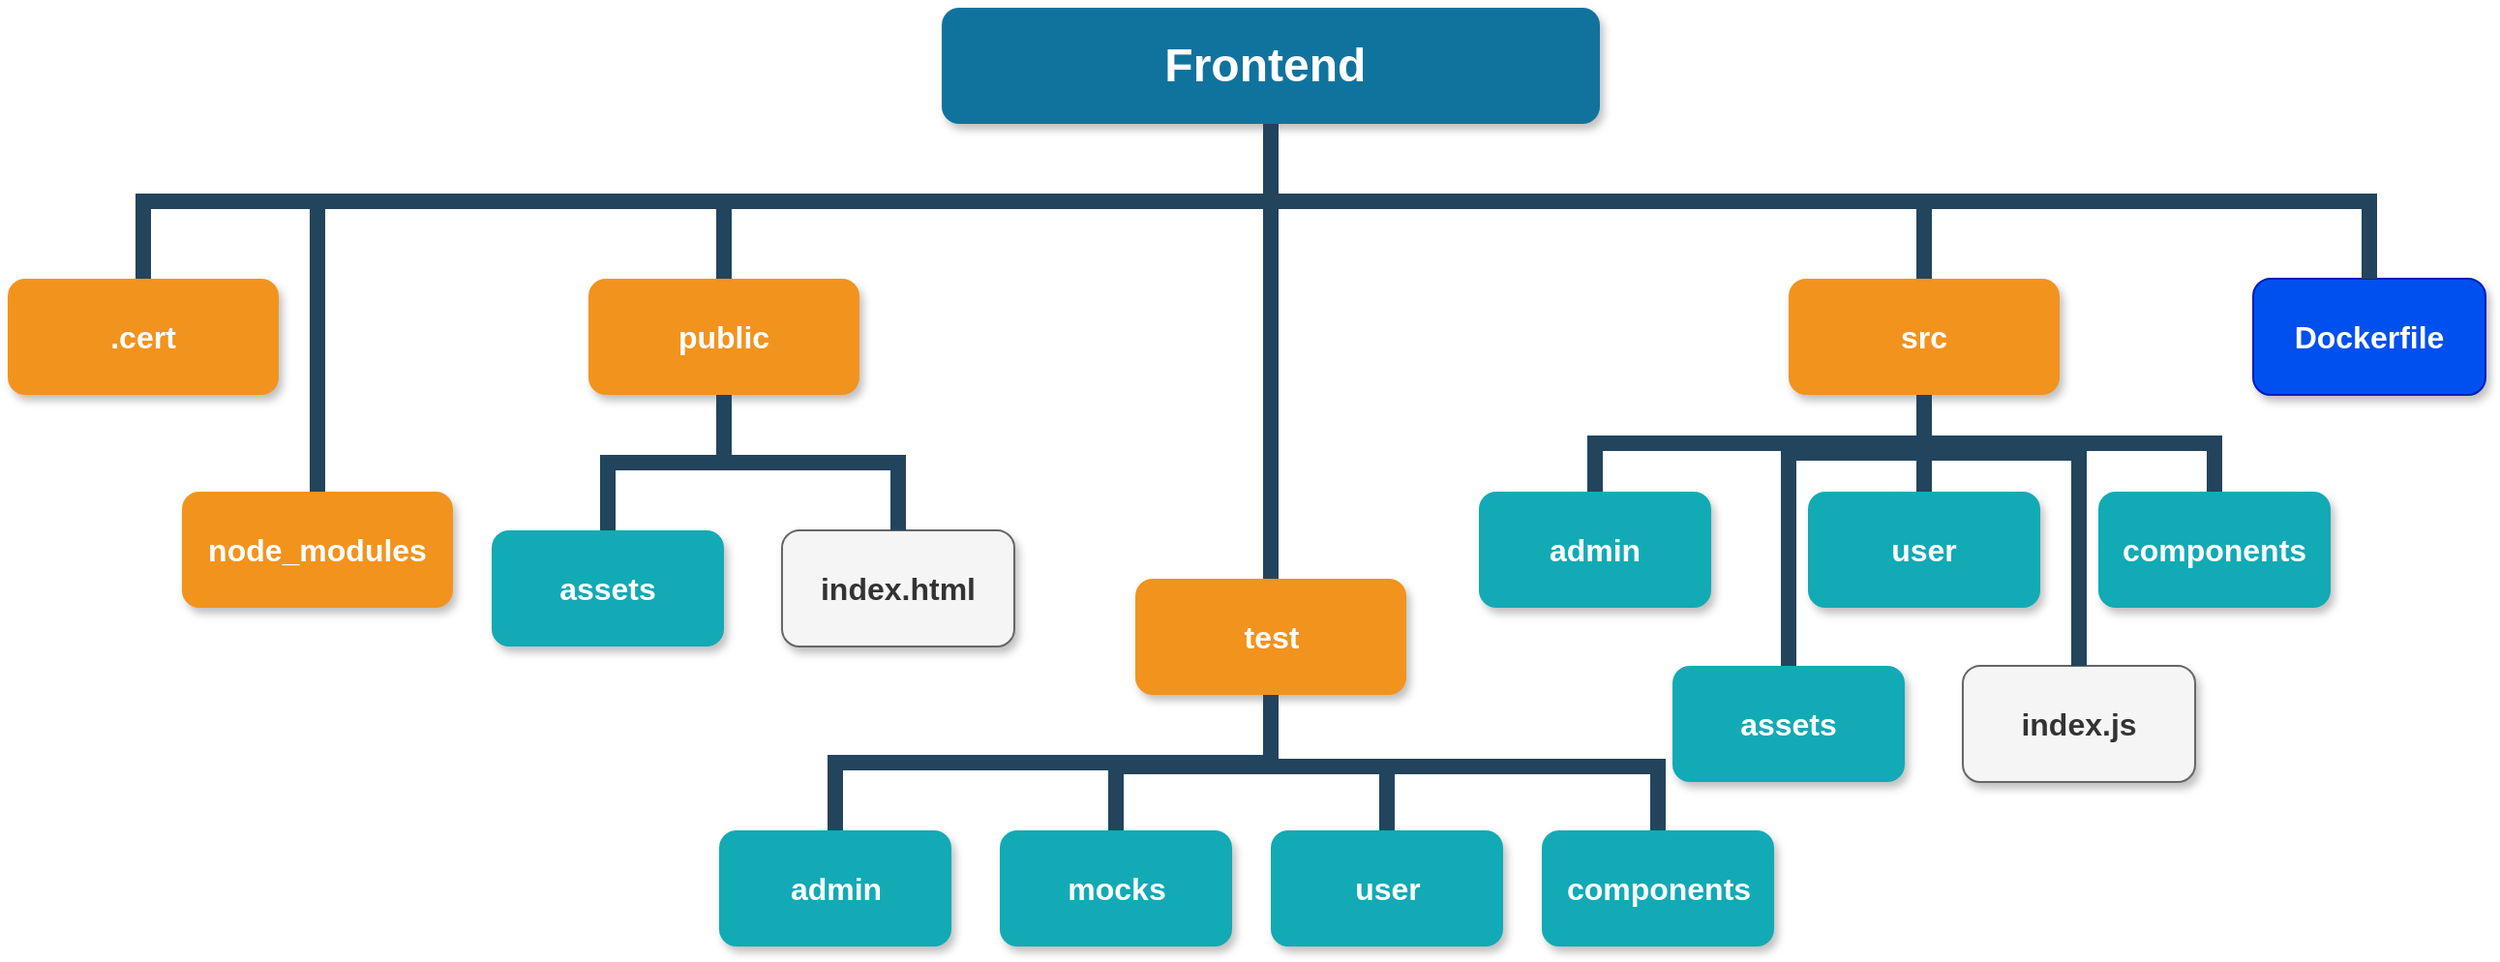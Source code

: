 <mxfile version="14.8.3" type="device"><diagram name="Page-1" id="64c3da0e-402f-94eb-ee01-a36477274f13"><mxGraphModel dx="2031" dy="1053" grid="1" gridSize="10" guides="1" tooltips="1" connect="1" arrows="1" fold="1" page="1" pageScale="1" pageWidth="1169" pageHeight="826" background="none" math="0" shadow="0"><root><mxCell id="0"/><mxCell id="1" parent="0"/><mxCell id="2" value="Frontend " style="whiteSpace=wrap;rounded=1;shadow=1;fillColor=#10739E;strokeColor=none;fontColor=#FFFFFF;fontStyle=1;fontSize=24" parent="1" vertex="1"><mxGeometry x="642.5" y="30" width="340" height="60" as="geometry"/></mxCell><mxCell id="3" value=".cert" style="whiteSpace=wrap;rounded=1;fillColor=#F2931E;strokeColor=none;shadow=1;fontColor=#FFFFFF;fontStyle=1;fontSize=16;" parent="1" vertex="1"><mxGeometry x="160" y="170.0" width="140" height="60" as="geometry"/></mxCell><mxCell id="5" value="src" style="whiteSpace=wrap;rounded=1;fillColor=#F2931E;strokeColor=none;shadow=1;fontColor=#FFFFFF;fontStyle=1;fontSize=16;" parent="1" vertex="1"><mxGeometry x="1080" y="170.0" width="140" height="60" as="geometry"/></mxCell><mxCell id="7" value="node_modules" style="whiteSpace=wrap;rounded=1;fillColor=#F2931E;strokeColor=none;shadow=1;fontColor=#FFFFFF;fontStyle=1;fontSize=16;" parent="1" vertex="1"><mxGeometry x="250" y="280.0" width="140" height="60" as="geometry"/></mxCell><mxCell id="8" value="public" style="whiteSpace=wrap;rounded=1;fillColor=#F2931E;strokeColor=none;shadow=1;fontColor=#FFFFFF;fontStyle=1;fontSize=16;" parent="1" vertex="1"><mxGeometry x="460" y="170.0" width="140" height="60" as="geometry"/></mxCell><mxCell id="177" value="assets" style="whiteSpace=wrap;rounded=1;fillColor=#12AAB5;strokeColor=none;shadow=1;fontColor=#FFFFFF;fontSize=16;fontStyle=1" parent="1" vertex="1"><mxGeometry x="410.0" y="300.0" width="120" height="60" as="geometry"/></mxCell><mxCell id="178" value="index.html" style="whiteSpace=wrap;rounded=1;fillColor=#f5f5f5;strokeColor=#666666;shadow=1;fontColor=#333333;fontSize=16;fontStyle=1" parent="1" vertex="1"><mxGeometry x="560.0" y="300.0" width="120" height="60" as="geometry"/></mxCell><mxCell id="199" value="admin" style="whiteSpace=wrap;rounded=1;fillColor=#12AAB5;strokeColor=none;shadow=1;fontColor=#FFFFFF;fontSize=16;fontStyle=1" parent="1" vertex="1"><mxGeometry x="920.0" y="280.0" width="120" height="60" as="geometry"/></mxCell><mxCell id="200" value="user" style="whiteSpace=wrap;rounded=1;fillColor=#12AAB5;strokeColor=none;shadow=1;fontColor=#FFFFFF;fontSize=16;fontStyle=1" parent="1" vertex="1"><mxGeometry x="1090" y="280.0" width="120" height="60" as="geometry"/></mxCell><mxCell id="225" value="" style="edgeStyle=elbowEdgeStyle;elbow=vertical;rounded=0;fontColor=#000000;endArrow=none;endFill=0;strokeWidth=8;strokeColor=#23445D;" parent="1" source="8" target="177" edge="1"><mxGeometry width="100" height="100" relative="1" as="geometry"><mxPoint x="1450" y="290" as="sourcePoint"/><mxPoint x="1550" y="190" as="targetPoint"/></mxGeometry></mxCell><mxCell id="226" value="" style="edgeStyle=elbowEdgeStyle;elbow=vertical;rounded=0;fontColor=#000000;endArrow=none;endFill=0;strokeWidth=8;strokeColor=#23445D;entryX=0.5;entryY=0;entryDx=0;entryDy=0;" parent="1" source="8" target="178" edge="1"><mxGeometry width="100" height="100" relative="1" as="geometry"><mxPoint x="1680" y="290" as="sourcePoint"/><mxPoint x="730" y="300" as="targetPoint"/></mxGeometry></mxCell><mxCell id="227" value="" style="edgeStyle=elbowEdgeStyle;elbow=vertical;rounded=0;fontColor=#000000;endArrow=none;endFill=0;strokeWidth=8;strokeColor=#23445D;" parent="1" source="5" target="199" edge="1"><mxGeometry width="100" height="100" relative="1" as="geometry"><mxPoint x="1300" y="290" as="sourcePoint"/><mxPoint x="1400" y="190" as="targetPoint"/></mxGeometry></mxCell><mxCell id="228" value="" style="edgeStyle=elbowEdgeStyle;elbow=vertical;rounded=0;fontColor=#000000;endArrow=none;endFill=0;strokeWidth=8;strokeColor=#23445D;" parent="1" source="5" target="200" edge="1"><mxGeometry width="100" height="100" relative="1" as="geometry"><mxPoint x="1560" y="290" as="sourcePoint"/><mxPoint x="1660" y="190" as="targetPoint"/></mxGeometry></mxCell><mxCell id="229" value="" style="edgeStyle=elbowEdgeStyle;elbow=vertical;rounded=0;fontColor=#000000;endArrow=none;endFill=0;strokeWidth=8;strokeColor=#23445D;" parent="1" source="2" target="3" edge="1"><mxGeometry width="100" height="100" relative="1" as="geometry"><mxPoint x="540" y="140" as="sourcePoint"/><mxPoint x="640" y="40" as="targetPoint"/></mxGeometry></mxCell><mxCell id="232" value="" style="edgeStyle=elbowEdgeStyle;elbow=vertical;rounded=0;fontColor=#000000;endArrow=none;endFill=0;strokeWidth=8;strokeColor=#23445D;exitX=0.5;exitY=1;exitDx=0;exitDy=0;" parent="1" source="2" target="7" edge="1"><mxGeometry width="100" height="100" relative="1" as="geometry"><mxPoint x="570" y="170" as="sourcePoint"/><mxPoint x="670" y="70" as="targetPoint"/><Array as="points"><mxPoint x="740" y="130"/><mxPoint x="590" y="130"/><mxPoint x="580" y="136"/></Array></mxGeometry></mxCell><mxCell id="233" value="" style="edgeStyle=elbowEdgeStyle;elbow=vertical;rounded=0;fontColor=#000000;endArrow=none;endFill=0;strokeWidth=8;strokeColor=#23445D;exitX=0.5;exitY=1;exitDx=0;exitDy=0;" parent="1" source="2" target="8" edge="1"><mxGeometry width="100" height="100" relative="1" as="geometry"><mxPoint x="580" y="180" as="sourcePoint"/><mxPoint x="680" y="80" as="targetPoint"/><Array as="points"><mxPoint x="860" y="130"/></Array></mxGeometry></mxCell><mxCell id="234" value="" style="edgeStyle=elbowEdgeStyle;elbow=vertical;rounded=0;fontColor=#000000;endArrow=none;endFill=0;strokeWidth=8;strokeColor=#23445D;exitX=0.5;exitY=1;exitDx=0;exitDy=0;" parent="1" source="2" target="5" edge="1"><mxGeometry width="100" height="100" relative="1" as="geometry"><mxPoint x="740" y="90" as="sourcePoint"/><mxPoint x="690" y="90" as="targetPoint"/><Array as="points"><mxPoint x="700" y="130"/><mxPoint x="740" y="130"/><mxPoint x="820" y="130"/><mxPoint x="1010" y="130"/></Array></mxGeometry></mxCell><mxCell id="0wPRJdv1pESjKcs9qXZW-234" value="components" style="whiteSpace=wrap;rounded=1;fillColor=#12AAB5;strokeColor=none;shadow=1;fontColor=#FFFFFF;fontStyle=1;fontSize=16;" parent="1" vertex="1"><mxGeometry x="1240" y="280.0" width="120" height="60" as="geometry"/></mxCell><mxCell id="0wPRJdv1pESjKcs9qXZW-236" value="" style="edgeStyle=elbowEdgeStyle;elbow=vertical;rounded=0;fontColor=#000000;endArrow=none;endFill=0;strokeWidth=8;strokeColor=#23445D;exitX=0.5;exitY=1;exitDx=0;exitDy=0;" parent="1" source="5" target="0wPRJdv1pESjKcs9qXZW-234" edge="1"><mxGeometry width="100" height="100" relative="1" as="geometry"><mxPoint x="1650" y="210.0" as="sourcePoint"/><mxPoint x="1590" y="310.0" as="targetPoint"/></mxGeometry></mxCell><mxCell id="0wPRJdv1pESjKcs9qXZW-237" value="Dockerfile" style="whiteSpace=wrap;rounded=1;fillColor=#0050ef;shadow=1;strokeColor=#001DBC;fontColor=#ffffff;fontSize=16;fontStyle=1" parent="1" vertex="1"><mxGeometry x="1320" y="170.0" width="120" height="60" as="geometry"/></mxCell><mxCell id="0wPRJdv1pESjKcs9qXZW-238" value="" style="edgeStyle=elbowEdgeStyle;elbow=vertical;rounded=0;fontColor=#000000;endArrow=none;endFill=0;strokeWidth=8;strokeColor=#23445D;entryX=0.5;entryY=0;entryDx=0;entryDy=0;exitX=0.5;exitY=1;exitDx=0;exitDy=0;" parent="1" source="2" target="0wPRJdv1pESjKcs9qXZW-237" edge="1"><mxGeometry width="100" height="100" relative="1" as="geometry"><mxPoint x="810" y="100" as="sourcePoint"/><mxPoint x="1160" y="180.0" as="targetPoint"/><Array as="points"><mxPoint x="1110" y="130"/><mxPoint x="750" y="140"/><mxPoint x="830" y="140"/><mxPoint x="1020" y="140"/></Array></mxGeometry></mxCell><mxCell id="50ucvppfdN1lv8uYgJIi-234" value="assets" style="whiteSpace=wrap;rounded=1;fillColor=#12AAB5;strokeColor=none;shadow=1;fontColor=#FFFFFF;fontSize=16;fontStyle=1" parent="1" vertex="1"><mxGeometry x="1020" y="370.0" width="120" height="60" as="geometry"/></mxCell><mxCell id="50ucvppfdN1lv8uYgJIi-235" value="" style="edgeStyle=elbowEdgeStyle;elbow=vertical;rounded=0;fontColor=#000000;endArrow=none;endFill=0;strokeWidth=8;strokeColor=#23445D;entryX=0.5;entryY=0;entryDx=0;entryDy=0;exitX=0.5;exitY=1;exitDx=0;exitDy=0;" parent="1" source="5" target="50ucvppfdN1lv8uYgJIi-234" edge="1"><mxGeometry width="100" height="100" relative="1" as="geometry"><mxPoint x="1160" y="240.0" as="sourcePoint"/><mxPoint x="1000" y="310.0" as="targetPoint"/><Array as="points"><mxPoint x="1080" y="260"/><mxPoint x="1080" y="260"/><mxPoint x="1090" y="280"/><mxPoint x="1090" y="260"/><mxPoint x="1090" y="260"/><mxPoint x="1090" y="260"/><mxPoint x="1090" y="270"/><mxPoint x="1110" y="270"/></Array></mxGeometry></mxCell><mxCell id="50ucvppfdN1lv8uYgJIi-236" value="index.js" style="whiteSpace=wrap;rounded=1;fillColor=#f5f5f5;strokeColor=#666666;shadow=1;fontColor=#333333;fontSize=16;fontStyle=1" parent="1" vertex="1"><mxGeometry x="1170.0" y="370.0" width="120" height="60" as="geometry"/></mxCell><mxCell id="50ucvppfdN1lv8uYgJIi-237" value="" style="edgeStyle=elbowEdgeStyle;elbow=vertical;rounded=0;fontColor=#000000;endArrow=none;endFill=0;strokeWidth=8;strokeColor=#23445D;entryX=0.5;entryY=0;entryDx=0;entryDy=0;exitX=0.5;exitY=1;exitDx=0;exitDy=0;" parent="1" source="5" target="50ucvppfdN1lv8uYgJIi-236" edge="1"><mxGeometry width="100" height="100" relative="1" as="geometry"><mxPoint x="1160" y="240.0" as="sourcePoint"/><mxPoint x="1080" y="400.0" as="targetPoint"/><Array as="points"><mxPoint x="1190" y="260"/><mxPoint x="1090" y="280"/><mxPoint x="1090" y="270"/><mxPoint x="1090" y="270"/><mxPoint x="1100" y="290"/><mxPoint x="1100" y="270"/><mxPoint x="1100" y="270"/><mxPoint x="1100" y="270"/><mxPoint x="1100" y="280"/><mxPoint x="1120" y="280"/></Array></mxGeometry></mxCell><mxCell id="GjTxt_Sm-koj3vRxdWdD-234" value="test" style="whiteSpace=wrap;rounded=1;fillColor=#F2931E;strokeColor=none;shadow=1;fontColor=#FFFFFF;fontStyle=1;fontSize=16;" vertex="1" parent="1"><mxGeometry x="742.5" y="325.0" width="140" height="60" as="geometry"/></mxCell><mxCell id="GjTxt_Sm-koj3vRxdWdD-235" value="admin" style="whiteSpace=wrap;rounded=1;fillColor=#12AAB5;strokeColor=none;shadow=1;fontColor=#FFFFFF;fontSize=16;fontStyle=1" vertex="1" parent="1"><mxGeometry x="527.5" y="455.0" width="120" height="60" as="geometry"/></mxCell><mxCell id="GjTxt_Sm-koj3vRxdWdD-236" value="user" style="whiteSpace=wrap;rounded=1;fillColor=#12AAB5;strokeColor=none;shadow=1;fontColor=#FFFFFF;fontSize=16;fontStyle=1" vertex="1" parent="1"><mxGeometry x="812.5" y="455.0" width="120" height="60" as="geometry"/></mxCell><mxCell id="GjTxt_Sm-koj3vRxdWdD-237" value="" style="edgeStyle=elbowEdgeStyle;elbow=vertical;rounded=0;fontColor=#000000;endArrow=none;endFill=0;strokeWidth=8;strokeColor=#23445D;" edge="1" parent="1" source="GjTxt_Sm-koj3vRxdWdD-234" target="GjTxt_Sm-koj3vRxdWdD-235"><mxGeometry width="100" height="100" relative="1" as="geometry"><mxPoint x="1002.5" y="445" as="sourcePoint"/><mxPoint x="1102.5" y="345" as="targetPoint"/></mxGeometry></mxCell><mxCell id="GjTxt_Sm-koj3vRxdWdD-239" value="components" style="whiteSpace=wrap;rounded=1;fillColor=#12AAB5;strokeColor=none;shadow=1;fontColor=#FFFFFF;fontStyle=1;fontSize=16;" vertex="1" parent="1"><mxGeometry x="952.5" y="455.0" width="120" height="60" as="geometry"/></mxCell><mxCell id="GjTxt_Sm-koj3vRxdWdD-240" value="" style="edgeStyle=elbowEdgeStyle;elbow=vertical;rounded=0;fontColor=#000000;endArrow=none;endFill=0;strokeWidth=8;strokeColor=#23445D;exitX=0.5;exitY=1;exitDx=0;exitDy=0;" edge="1" parent="1" source="GjTxt_Sm-koj3vRxdWdD-234" target="GjTxt_Sm-koj3vRxdWdD-239"><mxGeometry width="100" height="100" relative="1" as="geometry"><mxPoint x="1352.5" y="365.0" as="sourcePoint"/><mxPoint x="1292.5" y="465.0" as="targetPoint"/><Array as="points"><mxPoint x="872.5" y="422"/></Array></mxGeometry></mxCell><mxCell id="GjTxt_Sm-koj3vRxdWdD-241" value="mocks" style="whiteSpace=wrap;rounded=1;fillColor=#12AAB5;strokeColor=none;shadow=1;fontColor=#FFFFFF;fontSize=16;fontStyle=1" vertex="1" parent="1"><mxGeometry x="672.5" y="455.0" width="120" height="60" as="geometry"/></mxCell><mxCell id="GjTxt_Sm-koj3vRxdWdD-242" value="" style="edgeStyle=elbowEdgeStyle;elbow=vertical;rounded=0;fontColor=#000000;endArrow=none;endFill=0;strokeWidth=8;strokeColor=#23445D;entryX=0.5;entryY=0;entryDx=0;entryDy=0;exitX=0.5;exitY=1;exitDx=0;exitDy=0;" edge="1" parent="1" source="GjTxt_Sm-koj3vRxdWdD-234" target="GjTxt_Sm-koj3vRxdWdD-241"><mxGeometry width="100" height="100" relative="1" as="geometry"><mxPoint x="862.5" y="395.0" as="sourcePoint"/><mxPoint x="702.5" y="465.0" as="targetPoint"/><Array as="points"><mxPoint x="772.5" y="422"/><mxPoint x="782.5" y="415"/><mxPoint x="782.5" y="415"/><mxPoint x="792.5" y="435"/><mxPoint x="792.5" y="415"/><mxPoint x="792.5" y="415"/><mxPoint x="792.5" y="415"/><mxPoint x="792.5" y="425"/><mxPoint x="812.5" y="425"/></Array></mxGeometry></mxCell><mxCell id="GjTxt_Sm-koj3vRxdWdD-245" value="" style="edgeStyle=elbowEdgeStyle;elbow=vertical;rounded=0;fontColor=#000000;endArrow=none;endFill=0;strokeWidth=8;strokeColor=#23445D;exitX=0.5;exitY=1;exitDx=0;exitDy=0;entryX=0.5;entryY=0;entryDx=0;entryDy=0;" edge="1" parent="1" source="GjTxt_Sm-koj3vRxdWdD-234" target="GjTxt_Sm-koj3vRxdWdD-236"><mxGeometry width="100" height="100" relative="1" as="geometry"><mxPoint x="822.5" y="395.0" as="sourcePoint"/><mxPoint x="862.5" y="452" as="targetPoint"/><Array as="points"><mxPoint x="842.5" y="422"/></Array></mxGeometry></mxCell><mxCell id="GjTxt_Sm-koj3vRxdWdD-246" value="" style="edgeStyle=elbowEdgeStyle;elbow=vertical;rounded=0;fontColor=#000000;endArrow=none;endFill=0;strokeWidth=8;strokeColor=#23445D;exitX=0.5;exitY=1;exitDx=0;exitDy=0;entryX=0.5;entryY=0;entryDx=0;entryDy=0;" edge="1" parent="1" source="2" target="GjTxt_Sm-koj3vRxdWdD-234"><mxGeometry width="100" height="100" relative="1" as="geometry"><mxPoint x="810" y="100" as="sourcePoint"/><mxPoint x="1160" y="180.0" as="targetPoint"/><Array as="points"><mxPoint x="860" y="130"/><mxPoint x="750" y="140"/><mxPoint x="830" y="140"/><mxPoint x="1020" y="140"/></Array></mxGeometry></mxCell></root></mxGraphModel></diagram></mxfile>